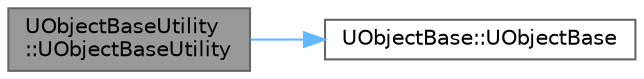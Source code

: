 digraph "UObjectBaseUtility::UObjectBaseUtility"
{
 // INTERACTIVE_SVG=YES
 // LATEX_PDF_SIZE
  bgcolor="transparent";
  edge [fontname=Helvetica,fontsize=10,labelfontname=Helvetica,labelfontsize=10];
  node [fontname=Helvetica,fontsize=10,shape=box,height=0.2,width=0.4];
  rankdir="LR";
  Node1 [id="Node000001",label="UObjectBaseUtility\l::UObjectBaseUtility",height=0.2,width=0.4,color="gray40", fillcolor="grey60", style="filled", fontcolor="black",tooltip=" "];
  Node1 -> Node2 [id="edge1_Node000001_Node000002",color="steelblue1",style="solid",tooltip=" "];
  Node2 [id="Node000002",label="UObjectBase::UObjectBase",height=0.2,width=0.4,color="grey40", fillcolor="white", style="filled",URL="$d9/dc4/classUObjectBase.html#ab25bf82be9d3d5e9cd9d4a27c22b065a",tooltip=" "];
}
